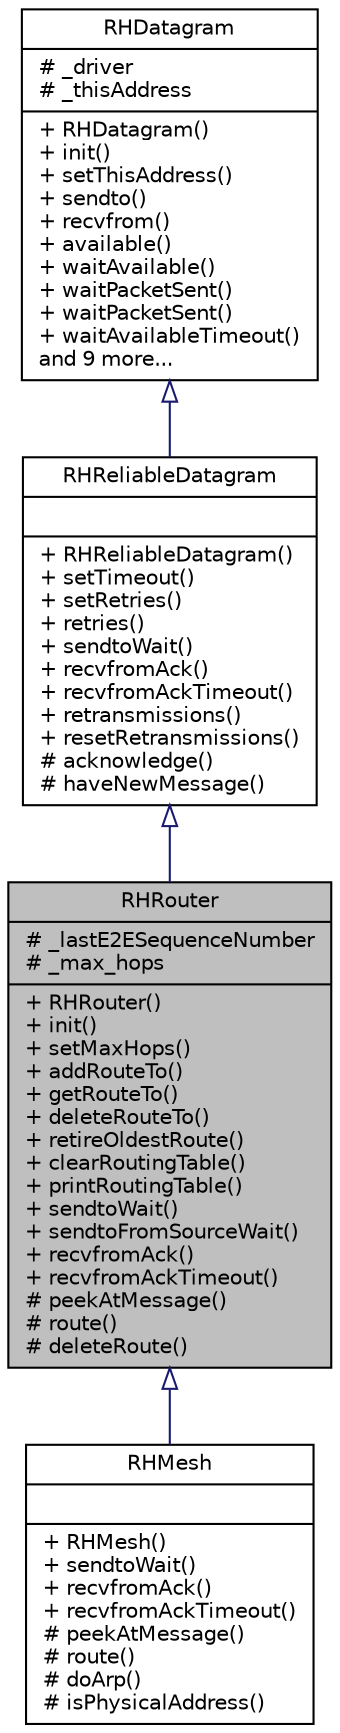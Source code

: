 digraph "RHRouter"
{
 // LATEX_PDF_SIZE
  edge [fontname="Helvetica",fontsize="10",labelfontname="Helvetica",labelfontsize="10"];
  node [fontname="Helvetica",fontsize="10",shape=record];
  Node1 [label="{RHRouter\n|# _lastE2ESequenceNumber\l# _max_hops\l|+ RHRouter()\l+ init()\l+ setMaxHops()\l+ addRouteTo()\l+ getRouteTo()\l+ deleteRouteTo()\l+ retireOldestRoute()\l+ clearRoutingTable()\l+ printRoutingTable()\l+ sendtoWait()\l+ sendtoFromSourceWait()\l+ recvfromAck()\l+ recvfromAckTimeout()\l# peekAtMessage()\l# route()\l# deleteRoute()\l}",height=0.2,width=0.4,color="black", fillcolor="grey75", style="filled", fontcolor="black",tooltip="RHReliableDatagram subclass for sending addressed, optionally acknowledged datagrams multi-hop routed..."];
  Node2 -> Node1 [dir="back",color="midnightblue",fontsize="10",style="solid",arrowtail="onormal",fontname="Helvetica"];
  Node2 [label="{RHReliableDatagram\n||+ RHReliableDatagram()\l+ setTimeout()\l+ setRetries()\l+ retries()\l+ sendtoWait()\l+ recvfromAck()\l+ recvfromAckTimeout()\l+ retransmissions()\l+ resetRetransmissions()\l# acknowledge()\l# haveNewMessage()\l}",height=0.2,width=0.4,color="black", fillcolor="white", style="filled",URL="$class_r_h_reliable_datagram.html",tooltip="RHDatagram subclass for sending addressed, acknowledged, retransmitted datagrams."];
  Node3 -> Node2 [dir="back",color="midnightblue",fontsize="10",style="solid",arrowtail="onormal",fontname="Helvetica"];
  Node3 [label="{RHDatagram\n|# _driver\l# _thisAddress\l|+ RHDatagram()\l+ init()\l+ setThisAddress()\l+ sendto()\l+ recvfrom()\l+ available()\l+ waitAvailable()\l+ waitPacketSent()\l+ waitPacketSent()\l+ waitAvailableTimeout()\land 9 more...\l}",height=0.2,width=0.4,color="black", fillcolor="white", style="filled",URL="$class_r_h_datagram.html",tooltip="Manager class for addressed, unreliable messages."];
  Node1 -> Node4 [dir="back",color="midnightblue",fontsize="10",style="solid",arrowtail="onormal",fontname="Helvetica"];
  Node4 [label="{RHMesh\n||+ RHMesh()\l+ sendtoWait()\l+ recvfromAck()\l+ recvfromAckTimeout()\l# peekAtMessage()\l# route()\l# doArp()\l# isPhysicalAddress()\l}",height=0.2,width=0.4,color="black", fillcolor="white", style="filled",URL="$class_r_h_mesh.html",tooltip="RHRouter subclass for sending addressed, optionally acknowledged datagrams multi-hop routed across a ..."];
}
